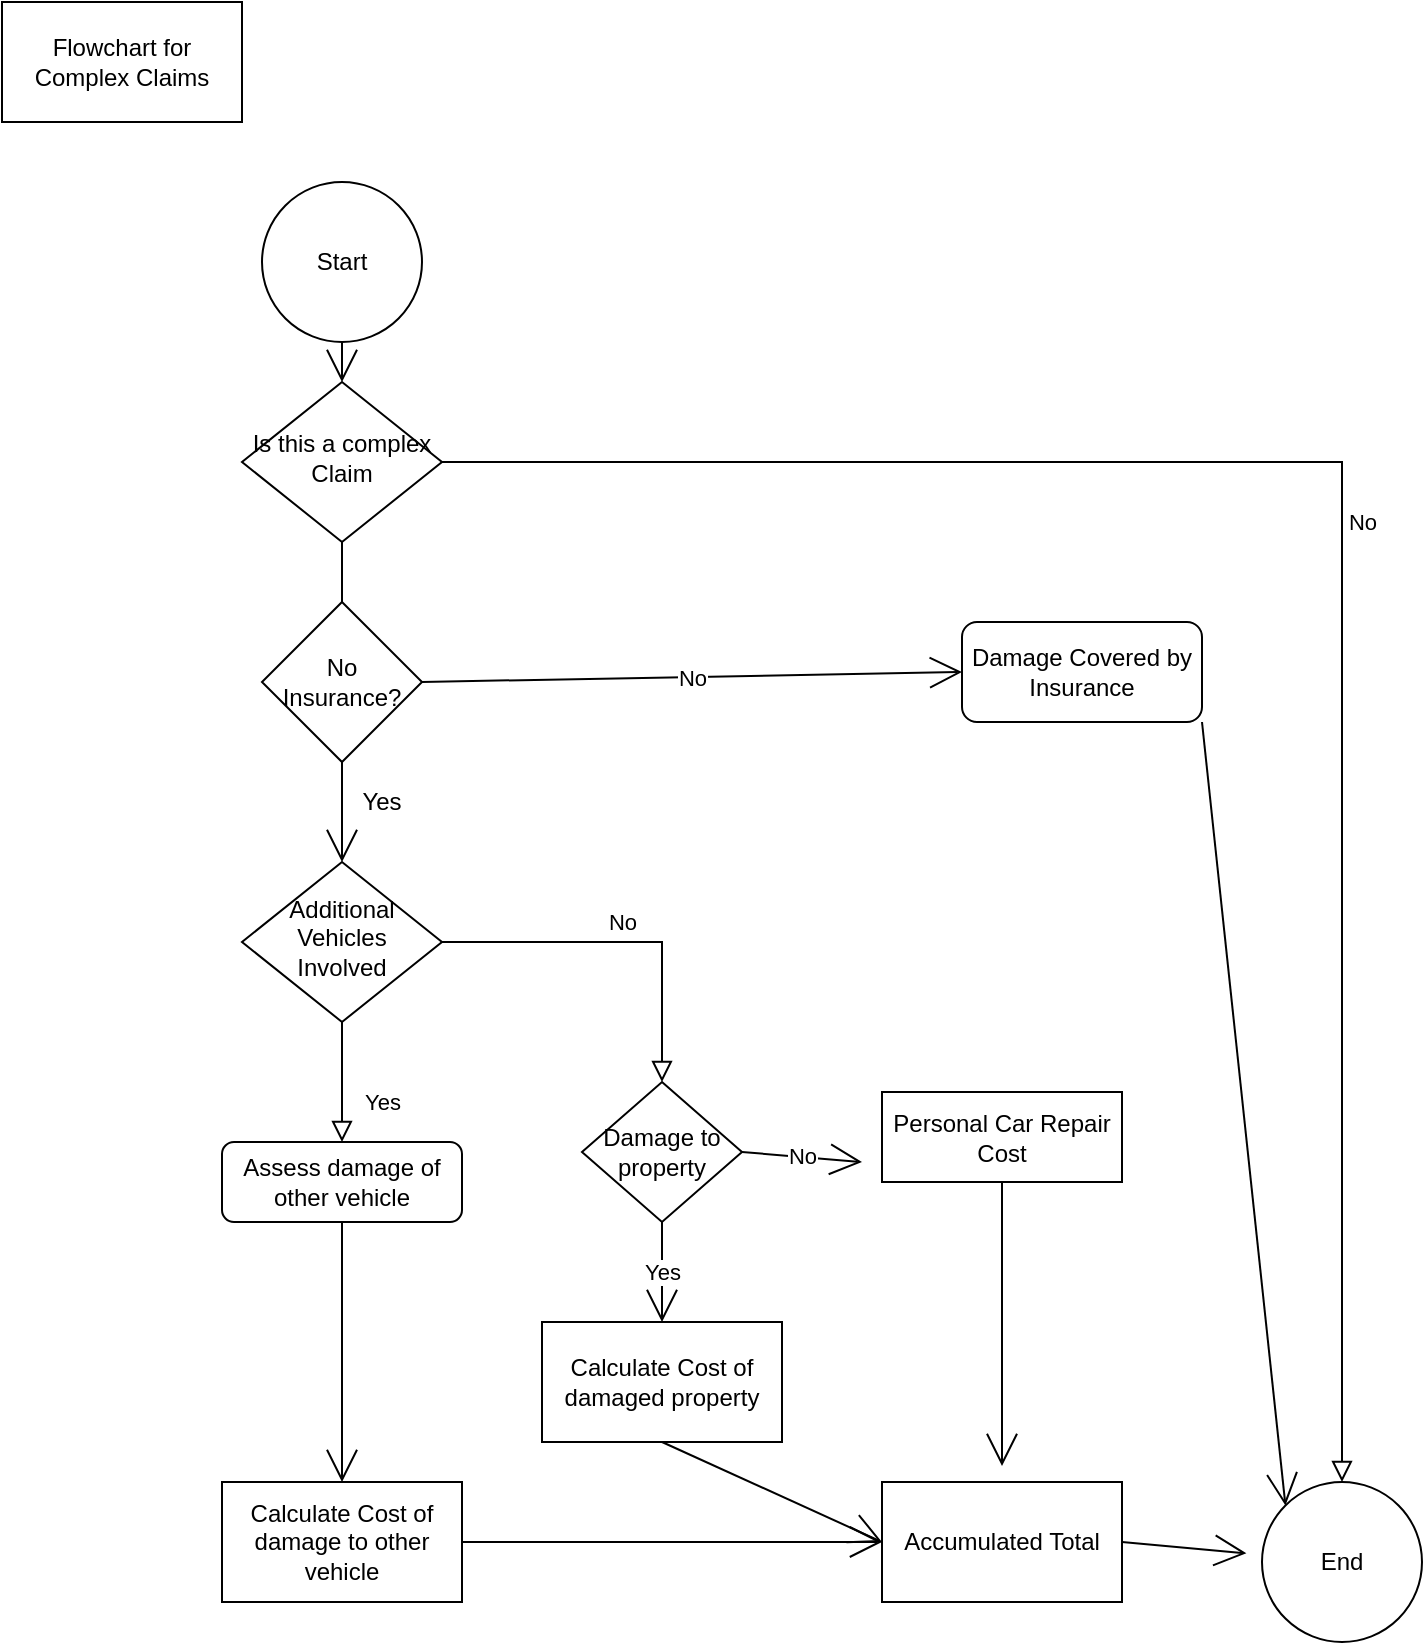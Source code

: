 <mxfile version="15.3.5" type="github">
  <diagram id="C5RBs43oDa-KdzZeNtuy" name="Page-1">
    <mxGraphModel dx="1278" dy="1716" grid="1" gridSize="10" guides="1" tooltips="1" connect="1" arrows="1" fold="1" page="1" pageScale="1" pageWidth="827" pageHeight="1169" math="0" shadow="0">
      <root>
        <mxCell id="WIyWlLk6GJQsqaUBKTNV-0" />
        <mxCell id="WIyWlLk6GJQsqaUBKTNV-1" parent="WIyWlLk6GJQsqaUBKTNV-0" />
        <mxCell id="WIyWlLk6GJQsqaUBKTNV-2" value="" style="rounded=0;html=1;jettySize=auto;orthogonalLoop=1;fontSize=11;endArrow=block;endFill=0;endSize=8;strokeWidth=1;shadow=0;labelBackgroundColor=none;edgeStyle=orthogonalEdgeStyle;" parent="WIyWlLk6GJQsqaUBKTNV-1" target="WIyWlLk6GJQsqaUBKTNV-6" edge="1">
          <mxGeometry relative="1" as="geometry">
            <mxPoint x="220" y="120" as="sourcePoint" />
          </mxGeometry>
        </mxCell>
        <mxCell id="WIyWlLk6GJQsqaUBKTNV-5" value="No" style="edgeStyle=orthogonalEdgeStyle;rounded=0;html=1;jettySize=auto;orthogonalLoop=1;fontSize=11;endArrow=block;endFill=0;endSize=8;strokeWidth=1;shadow=0;labelBackgroundColor=none;entryX=0.5;entryY=0;entryDx=0;entryDy=0;" parent="WIyWlLk6GJQsqaUBKTNV-1" source="WIyWlLk6GJQsqaUBKTNV-6" target="wdPcng2MWfMYFWPU7nab-1" edge="1">
          <mxGeometry y="10" relative="1" as="geometry">
            <mxPoint as="offset" />
            <mxPoint x="540" y="450" as="targetPoint" />
            <Array as="points">
              <mxPoint x="720" y="90" />
            </Array>
          </mxGeometry>
        </mxCell>
        <mxCell id="WIyWlLk6GJQsqaUBKTNV-6" value="Is this a complex Claim" style="rhombus;whiteSpace=wrap;html=1;shadow=0;fontFamily=Helvetica;fontSize=12;align=center;strokeWidth=1;spacing=6;spacingTop=-4;" parent="WIyWlLk6GJQsqaUBKTNV-1" vertex="1">
          <mxGeometry x="170" y="50" width="100" height="80" as="geometry" />
        </mxCell>
        <mxCell id="WIyWlLk6GJQsqaUBKTNV-8" value="Yes" style="rounded=0;html=1;jettySize=auto;orthogonalLoop=1;fontSize=11;endArrow=block;endFill=0;endSize=8;strokeWidth=1;shadow=0;labelBackgroundColor=none;edgeStyle=orthogonalEdgeStyle;" parent="WIyWlLk6GJQsqaUBKTNV-1" source="WIyWlLk6GJQsqaUBKTNV-10" target="WIyWlLk6GJQsqaUBKTNV-11" edge="1">
          <mxGeometry x="0.333" y="20" relative="1" as="geometry">
            <mxPoint as="offset" />
          </mxGeometry>
        </mxCell>
        <mxCell id="WIyWlLk6GJQsqaUBKTNV-9" value="No" style="edgeStyle=orthogonalEdgeStyle;rounded=0;html=1;jettySize=auto;orthogonalLoop=1;fontSize=11;endArrow=block;endFill=0;endSize=8;strokeWidth=1;shadow=0;labelBackgroundColor=none;entryX=0.5;entryY=0;entryDx=0;entryDy=0;" parent="WIyWlLk6GJQsqaUBKTNV-1" source="WIyWlLk6GJQsqaUBKTNV-10" target="wdPcng2MWfMYFWPU7nab-3" edge="1">
          <mxGeometry y="10" relative="1" as="geometry">
            <mxPoint as="offset" />
            <mxPoint x="370" y="330" as="targetPoint" />
          </mxGeometry>
        </mxCell>
        <mxCell id="WIyWlLk6GJQsqaUBKTNV-10" value="Additional Vehicles Involved" style="rhombus;whiteSpace=wrap;html=1;shadow=0;fontFamily=Helvetica;fontSize=12;align=center;strokeWidth=1;spacing=6;spacingTop=-4;" parent="WIyWlLk6GJQsqaUBKTNV-1" vertex="1">
          <mxGeometry x="170" y="290" width="100" height="80" as="geometry" />
        </mxCell>
        <mxCell id="wdPcng2MWfMYFWPU7nab-12" style="edgeStyle=none;curved=1;rounded=0;orthogonalLoop=1;jettySize=auto;html=1;exitX=0.5;exitY=1;exitDx=0;exitDy=0;entryX=0.5;entryY=0;entryDx=0;entryDy=0;endArrow=open;startSize=14;endSize=14;sourcePerimeterSpacing=8;targetPerimeterSpacing=8;" edge="1" parent="WIyWlLk6GJQsqaUBKTNV-1" source="WIyWlLk6GJQsqaUBKTNV-11" target="wdPcng2MWfMYFWPU7nab-9">
          <mxGeometry relative="1" as="geometry" />
        </mxCell>
        <mxCell id="WIyWlLk6GJQsqaUBKTNV-11" value="Assess damage of other vehicle" style="rounded=1;whiteSpace=wrap;html=1;fontSize=12;glass=0;strokeWidth=1;shadow=0;" parent="WIyWlLk6GJQsqaUBKTNV-1" vertex="1">
          <mxGeometry x="160" y="430" width="120" height="40" as="geometry" />
        </mxCell>
        <mxCell id="wdPcng2MWfMYFWPU7nab-1" value="End" style="ellipse;whiteSpace=wrap;html=1;aspect=fixed;hachureGap=4;pointerEvents=0;" vertex="1" parent="WIyWlLk6GJQsqaUBKTNV-1">
          <mxGeometry x="680" y="600" width="80" height="80" as="geometry" />
        </mxCell>
        <mxCell id="wdPcng2MWfMYFWPU7nab-29" style="edgeStyle=none;curved=1;rounded=0;orthogonalLoop=1;jettySize=auto;html=1;exitX=0.5;exitY=1;exitDx=0;exitDy=0;entryX=0.5;entryY=0;entryDx=0;entryDy=0;endArrow=open;startSize=14;endSize=14;sourcePerimeterSpacing=8;targetPerimeterSpacing=8;" edge="1" parent="WIyWlLk6GJQsqaUBKTNV-1" source="wdPcng2MWfMYFWPU7nab-2" target="WIyWlLk6GJQsqaUBKTNV-6">
          <mxGeometry relative="1" as="geometry" />
        </mxCell>
        <mxCell id="wdPcng2MWfMYFWPU7nab-2" value="Start" style="ellipse;whiteSpace=wrap;html=1;aspect=fixed;hachureGap=4;pointerEvents=0;" vertex="1" parent="WIyWlLk6GJQsqaUBKTNV-1">
          <mxGeometry x="180" y="-50" width="80" height="80" as="geometry" />
        </mxCell>
        <mxCell id="wdPcng2MWfMYFWPU7nab-8" value="No" style="edgeStyle=none;curved=1;rounded=0;orthogonalLoop=1;jettySize=auto;html=1;exitX=1;exitY=0.5;exitDx=0;exitDy=0;endArrow=open;startSize=14;endSize=14;sourcePerimeterSpacing=8;targetPerimeterSpacing=8;" edge="1" parent="WIyWlLk6GJQsqaUBKTNV-1" source="wdPcng2MWfMYFWPU7nab-3">
          <mxGeometry relative="1" as="geometry">
            <mxPoint x="480" y="440" as="targetPoint" />
          </mxGeometry>
        </mxCell>
        <mxCell id="wdPcng2MWfMYFWPU7nab-14" value="Yes" style="edgeStyle=none;curved=1;rounded=0;orthogonalLoop=1;jettySize=auto;html=1;exitX=0.5;exitY=1;exitDx=0;exitDy=0;entryX=0.5;entryY=0;entryDx=0;entryDy=0;endArrow=open;startSize=14;endSize=14;sourcePerimeterSpacing=8;targetPerimeterSpacing=8;" edge="1" parent="WIyWlLk6GJQsqaUBKTNV-1" source="wdPcng2MWfMYFWPU7nab-3" target="wdPcng2MWfMYFWPU7nab-13">
          <mxGeometry relative="1" as="geometry" />
        </mxCell>
        <mxCell id="wdPcng2MWfMYFWPU7nab-3" value="Damage to property" style="rhombus;whiteSpace=wrap;html=1;hachureGap=4;pointerEvents=0;" vertex="1" parent="WIyWlLk6GJQsqaUBKTNV-1">
          <mxGeometry x="340" y="400" width="80" height="70" as="geometry" />
        </mxCell>
        <mxCell id="wdPcng2MWfMYFWPU7nab-16" style="edgeStyle=none;curved=1;rounded=0;orthogonalLoop=1;jettySize=auto;html=1;exitX=0.5;exitY=1;exitDx=0;exitDy=0;endArrow=open;startSize=14;endSize=14;sourcePerimeterSpacing=8;targetPerimeterSpacing=8;" edge="1" parent="WIyWlLk6GJQsqaUBKTNV-1" source="wdPcng2MWfMYFWPU7nab-4" target="wdPcng2MWfMYFWPU7nab-15">
          <mxGeometry relative="1" as="geometry" />
        </mxCell>
        <mxCell id="wdPcng2MWfMYFWPU7nab-4" value="Personal Car Repair Cost" style="rounded=0;whiteSpace=wrap;html=1;hachureGap=4;pointerEvents=0;" vertex="1" parent="WIyWlLk6GJQsqaUBKTNV-1">
          <mxGeometry x="490" y="405" width="120" height="45" as="geometry" />
        </mxCell>
        <mxCell id="wdPcng2MWfMYFWPU7nab-17" style="edgeStyle=none;curved=1;rounded=0;orthogonalLoop=1;jettySize=auto;html=1;exitX=1;exitY=0.5;exitDx=0;exitDy=0;entryX=0;entryY=0.5;entryDx=0;entryDy=0;endArrow=open;startSize=14;endSize=14;sourcePerimeterSpacing=8;targetPerimeterSpacing=8;" edge="1" parent="WIyWlLk6GJQsqaUBKTNV-1" source="wdPcng2MWfMYFWPU7nab-9" target="wdPcng2MWfMYFWPU7nab-15">
          <mxGeometry relative="1" as="geometry" />
        </mxCell>
        <mxCell id="wdPcng2MWfMYFWPU7nab-9" value="Calculate Cost of damage to other vehicle" style="rounded=0;whiteSpace=wrap;html=1;hachureGap=4;pointerEvents=0;" vertex="1" parent="WIyWlLk6GJQsqaUBKTNV-1">
          <mxGeometry x="160" y="600" width="120" height="60" as="geometry" />
        </mxCell>
        <mxCell id="wdPcng2MWfMYFWPU7nab-18" style="edgeStyle=none;curved=1;rounded=0;orthogonalLoop=1;jettySize=auto;html=1;exitX=0.5;exitY=1;exitDx=0;exitDy=0;entryX=0;entryY=0.5;entryDx=0;entryDy=0;endArrow=open;startSize=14;endSize=14;sourcePerimeterSpacing=8;targetPerimeterSpacing=8;" edge="1" parent="WIyWlLk6GJQsqaUBKTNV-1" source="wdPcng2MWfMYFWPU7nab-13" target="wdPcng2MWfMYFWPU7nab-15">
          <mxGeometry relative="1" as="geometry" />
        </mxCell>
        <mxCell id="wdPcng2MWfMYFWPU7nab-13" value="Calculate Cost of damaged property" style="rounded=0;whiteSpace=wrap;html=1;hachureGap=4;pointerEvents=0;" vertex="1" parent="WIyWlLk6GJQsqaUBKTNV-1">
          <mxGeometry x="320" y="520" width="120" height="60" as="geometry" />
        </mxCell>
        <mxCell id="wdPcng2MWfMYFWPU7nab-19" style="edgeStyle=none;curved=1;rounded=0;orthogonalLoop=1;jettySize=auto;html=1;exitX=1;exitY=0.5;exitDx=0;exitDy=0;endArrow=open;startSize=14;endSize=14;sourcePerimeterSpacing=8;targetPerimeterSpacing=8;" edge="1" parent="WIyWlLk6GJQsqaUBKTNV-1" source="wdPcng2MWfMYFWPU7nab-15" target="wdPcng2MWfMYFWPU7nab-1">
          <mxGeometry relative="1" as="geometry" />
        </mxCell>
        <mxCell id="wdPcng2MWfMYFWPU7nab-15" value="Accumulated Total" style="rounded=0;whiteSpace=wrap;html=1;hachureGap=4;pointerEvents=0;" vertex="1" parent="WIyWlLk6GJQsqaUBKTNV-1">
          <mxGeometry x="490" y="600" width="120" height="60" as="geometry" />
        </mxCell>
        <mxCell id="wdPcng2MWfMYFWPU7nab-24" style="edgeStyle=none;curved=1;rounded=0;orthogonalLoop=1;jettySize=auto;html=1;exitX=0.5;exitY=1;exitDx=0;exitDy=0;entryX=0.5;entryY=0;entryDx=0;entryDy=0;endArrow=open;startSize=14;endSize=14;sourcePerimeterSpacing=8;targetPerimeterSpacing=8;" edge="1" parent="WIyWlLk6GJQsqaUBKTNV-1" source="wdPcng2MWfMYFWPU7nab-22" target="WIyWlLk6GJQsqaUBKTNV-10">
          <mxGeometry relative="1" as="geometry" />
        </mxCell>
        <mxCell id="wdPcng2MWfMYFWPU7nab-27" value="No" style="edgeStyle=none;curved=1;rounded=0;orthogonalLoop=1;jettySize=auto;html=1;exitX=1;exitY=0.5;exitDx=0;exitDy=0;endArrow=open;startSize=14;endSize=14;sourcePerimeterSpacing=8;targetPerimeterSpacing=8;entryX=0;entryY=0.5;entryDx=0;entryDy=0;" edge="1" parent="WIyWlLk6GJQsqaUBKTNV-1" source="wdPcng2MWfMYFWPU7nab-22" target="wdPcng2MWfMYFWPU7nab-26">
          <mxGeometry relative="1" as="geometry">
            <mxPoint x="350" y="200" as="targetPoint" />
          </mxGeometry>
        </mxCell>
        <mxCell id="wdPcng2MWfMYFWPU7nab-22" value="No Insurance?" style="rhombus;whiteSpace=wrap;html=1;hachureGap=4;pointerEvents=0;" vertex="1" parent="WIyWlLk6GJQsqaUBKTNV-1">
          <mxGeometry x="180" y="160" width="80" height="80" as="geometry" />
        </mxCell>
        <mxCell id="wdPcng2MWfMYFWPU7nab-23" value="" style="rounded=0;html=1;jettySize=auto;orthogonalLoop=1;fontSize=11;endArrow=none;endFill=0;endSize=8;strokeWidth=1;shadow=0;labelBackgroundColor=none;edgeStyle=orthogonalEdgeStyle;" edge="1" parent="WIyWlLk6GJQsqaUBKTNV-1" source="WIyWlLk6GJQsqaUBKTNV-6" target="wdPcng2MWfMYFWPU7nab-22">
          <mxGeometry y="20" relative="1" as="geometry">
            <mxPoint as="offset" />
            <mxPoint x="220" y="130" as="sourcePoint" />
            <mxPoint x="220" y="220" as="targetPoint" />
          </mxGeometry>
        </mxCell>
        <mxCell id="wdPcng2MWfMYFWPU7nab-25" value="Yes" style="text;html=1;strokeColor=none;fillColor=none;align=center;verticalAlign=middle;whiteSpace=wrap;rounded=0;hachureGap=4;pointerEvents=0;" vertex="1" parent="WIyWlLk6GJQsqaUBKTNV-1">
          <mxGeometry x="220" y="250" width="40" height="20" as="geometry" />
        </mxCell>
        <mxCell id="wdPcng2MWfMYFWPU7nab-28" style="edgeStyle=none;curved=1;rounded=0;orthogonalLoop=1;jettySize=auto;html=1;exitX=1;exitY=1;exitDx=0;exitDy=0;entryX=0;entryY=0;entryDx=0;entryDy=0;endArrow=open;startSize=14;endSize=14;sourcePerimeterSpacing=8;targetPerimeterSpacing=8;" edge="1" parent="WIyWlLk6GJQsqaUBKTNV-1" source="wdPcng2MWfMYFWPU7nab-26" target="wdPcng2MWfMYFWPU7nab-1">
          <mxGeometry relative="1" as="geometry" />
        </mxCell>
        <mxCell id="wdPcng2MWfMYFWPU7nab-26" value="Damage Covered by Insurance" style="rounded=1;whiteSpace=wrap;html=1;hachureGap=4;pointerEvents=0;" vertex="1" parent="WIyWlLk6GJQsqaUBKTNV-1">
          <mxGeometry x="530" y="170" width="120" height="50" as="geometry" />
        </mxCell>
        <mxCell id="wdPcng2MWfMYFWPU7nab-30" value="Flowchart for Complex Claims" style="rounded=0;whiteSpace=wrap;html=1;hachureGap=4;pointerEvents=0;" vertex="1" parent="WIyWlLk6GJQsqaUBKTNV-1">
          <mxGeometry x="50" y="-140" width="120" height="60" as="geometry" />
        </mxCell>
      </root>
    </mxGraphModel>
  </diagram>
</mxfile>
